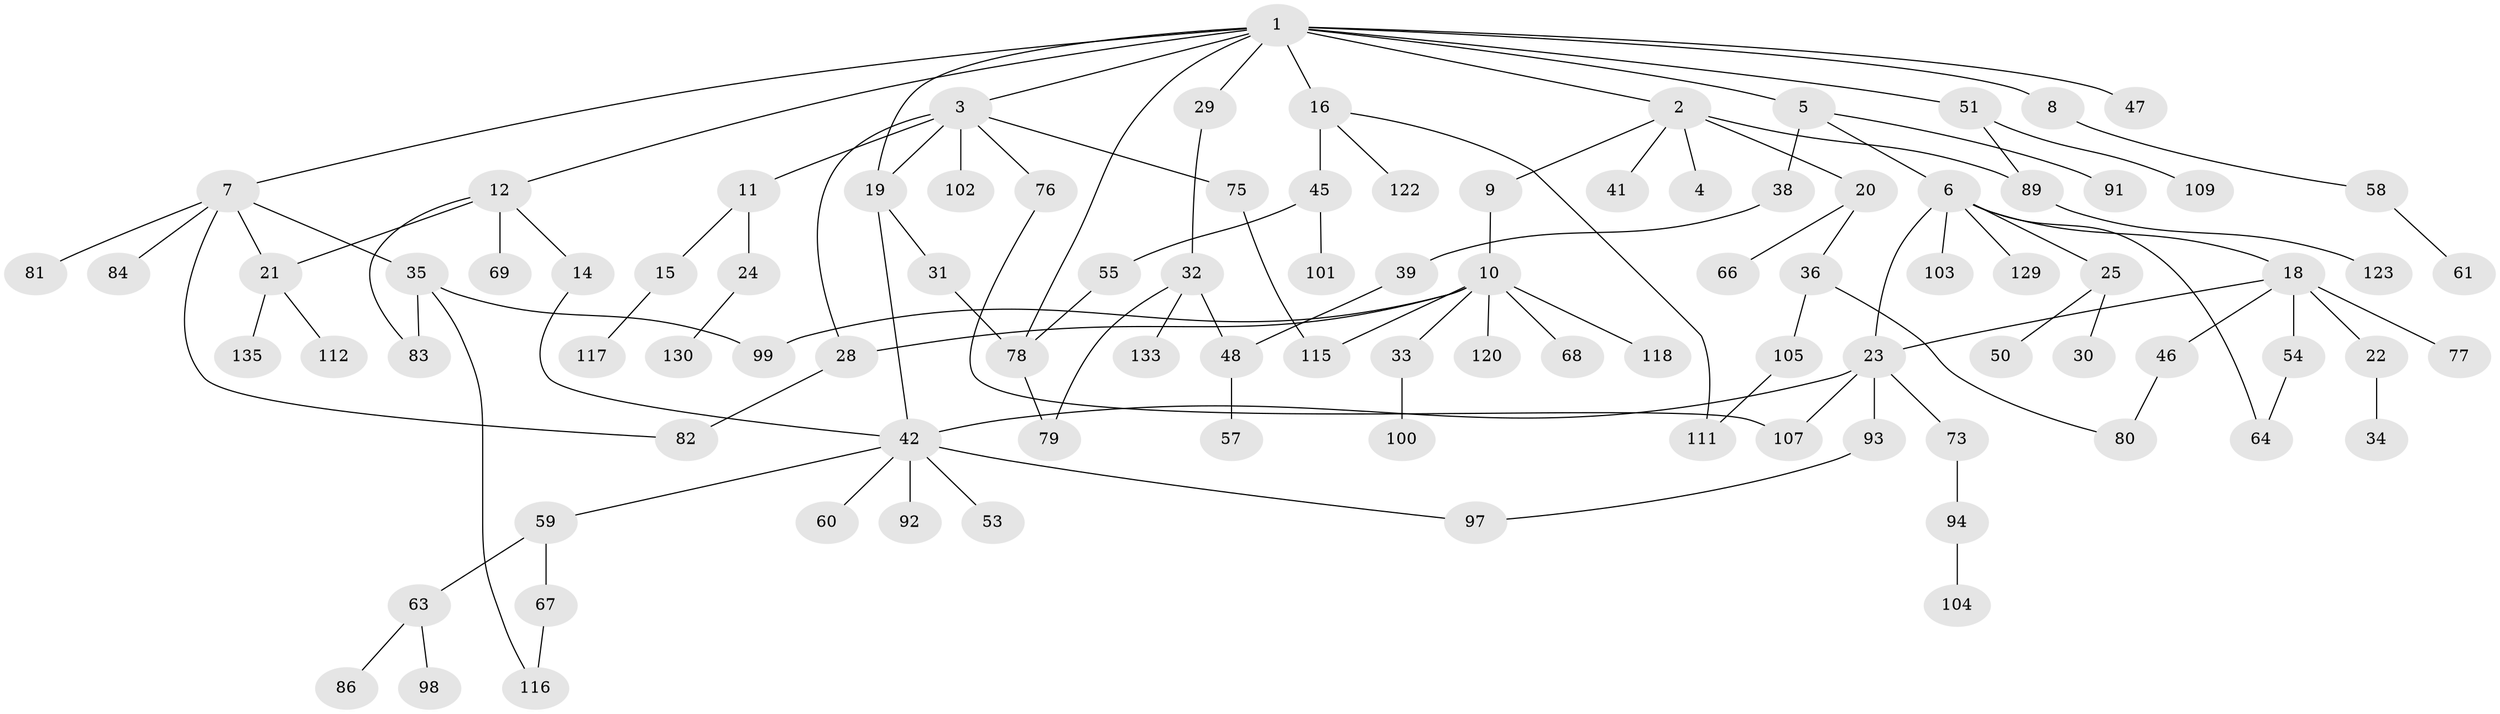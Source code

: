 // original degree distribution, {12: 0.0072992700729927005, 6: 0.0364963503649635, 1: 0.35036496350364965, 4: 0.10948905109489052, 5: 0.0364963503649635, 3: 0.10948905109489052, 2: 0.35036496350364965}
// Generated by graph-tools (version 1.1) at 2025/10/02/27/25 16:10:55]
// undirected, 97 vertices, 117 edges
graph export_dot {
graph [start="1"]
  node [color=gray90,style=filled];
  1 [super="+96"];
  2 [super="+26"];
  3 [super="+40"];
  4;
  5;
  6 [super="+13"];
  7 [super="+37"];
  8 [super="+128"];
  9;
  10 [super="+62"];
  11 [super="+125"];
  12 [super="+17"];
  14;
  15;
  16 [super="+110"];
  18 [super="+27"];
  19 [super="+106"];
  20 [super="+70"];
  21;
  22 [super="+85"];
  23 [super="+87"];
  24;
  25;
  28 [super="+52"];
  29 [super="+126"];
  30;
  31 [super="+131"];
  32 [super="+43"];
  33 [super="+49"];
  34;
  35 [super="+134"];
  36;
  38;
  39 [super="+114"];
  41;
  42 [super="+44"];
  45 [super="+127"];
  46;
  47;
  48 [super="+65"];
  50 [super="+56"];
  51 [super="+71"];
  53;
  54 [super="+72"];
  55;
  57;
  58;
  59;
  60;
  61 [super="+119"];
  63 [super="+74"];
  64;
  66;
  67 [super="+137"];
  68 [super="+95"];
  69;
  73;
  75;
  76;
  77;
  78 [super="+108"];
  79;
  80;
  81;
  82 [super="+88"];
  83 [super="+90"];
  84;
  86;
  89 [super="+132"];
  91;
  92;
  93;
  94;
  97;
  98;
  99;
  100;
  101;
  102;
  103;
  104 [super="+113"];
  105;
  107;
  109;
  111 [super="+124"];
  112;
  115 [super="+121"];
  116;
  117;
  118;
  120;
  122;
  123;
  129;
  130;
  133 [super="+136"];
  135;
  1 -- 2;
  1 -- 3;
  1 -- 5;
  1 -- 7;
  1 -- 8;
  1 -- 12;
  1 -- 16;
  1 -- 29;
  1 -- 47;
  1 -- 51;
  1 -- 78;
  1 -- 19;
  2 -- 4;
  2 -- 9;
  2 -- 20;
  2 -- 41;
  2 -- 89;
  3 -- 11;
  3 -- 19;
  3 -- 28;
  3 -- 75;
  3 -- 76;
  3 -- 102;
  5 -- 6;
  5 -- 38;
  5 -- 91;
  6 -- 18;
  6 -- 25;
  6 -- 103;
  6 -- 64;
  6 -- 129;
  6 -- 23;
  7 -- 35;
  7 -- 81;
  7 -- 82;
  7 -- 84;
  7 -- 21;
  8 -- 58;
  9 -- 10;
  10 -- 33;
  10 -- 120;
  10 -- 99;
  10 -- 68;
  10 -- 118;
  10 -- 115;
  10 -- 28;
  11 -- 15;
  11 -- 24;
  12 -- 14;
  12 -- 21;
  12 -- 83;
  12 -- 69;
  14 -- 42;
  15 -- 117;
  16 -- 45 [weight=2];
  16 -- 122;
  16 -- 111;
  18 -- 22;
  18 -- 46;
  18 -- 54;
  18 -- 23;
  18 -- 77;
  19 -- 31;
  19 -- 42;
  20 -- 36;
  20 -- 66;
  21 -- 112;
  21 -- 135;
  22 -- 34;
  23 -- 73;
  23 -- 93;
  23 -- 107;
  23 -- 42;
  24 -- 130;
  25 -- 30;
  25 -- 50;
  28 -- 82;
  29 -- 32;
  31 -- 78;
  32 -- 79;
  32 -- 48;
  32 -- 133;
  33 -- 100;
  35 -- 116;
  35 -- 99;
  35 -- 83;
  36 -- 80;
  36 -- 105;
  38 -- 39;
  39 -- 48;
  42 -- 59;
  42 -- 92;
  42 -- 97;
  42 -- 60;
  42 -- 53;
  45 -- 55;
  45 -- 101;
  46 -- 80;
  48 -- 57;
  51 -- 89;
  51 -- 109;
  54 -- 64;
  55 -- 78;
  58 -- 61;
  59 -- 63;
  59 -- 67;
  63 -- 98;
  63 -- 86;
  67 -- 116;
  73 -- 94;
  75 -- 115;
  76 -- 107;
  78 -- 79;
  89 -- 123;
  93 -- 97;
  94 -- 104;
  105 -- 111;
}
